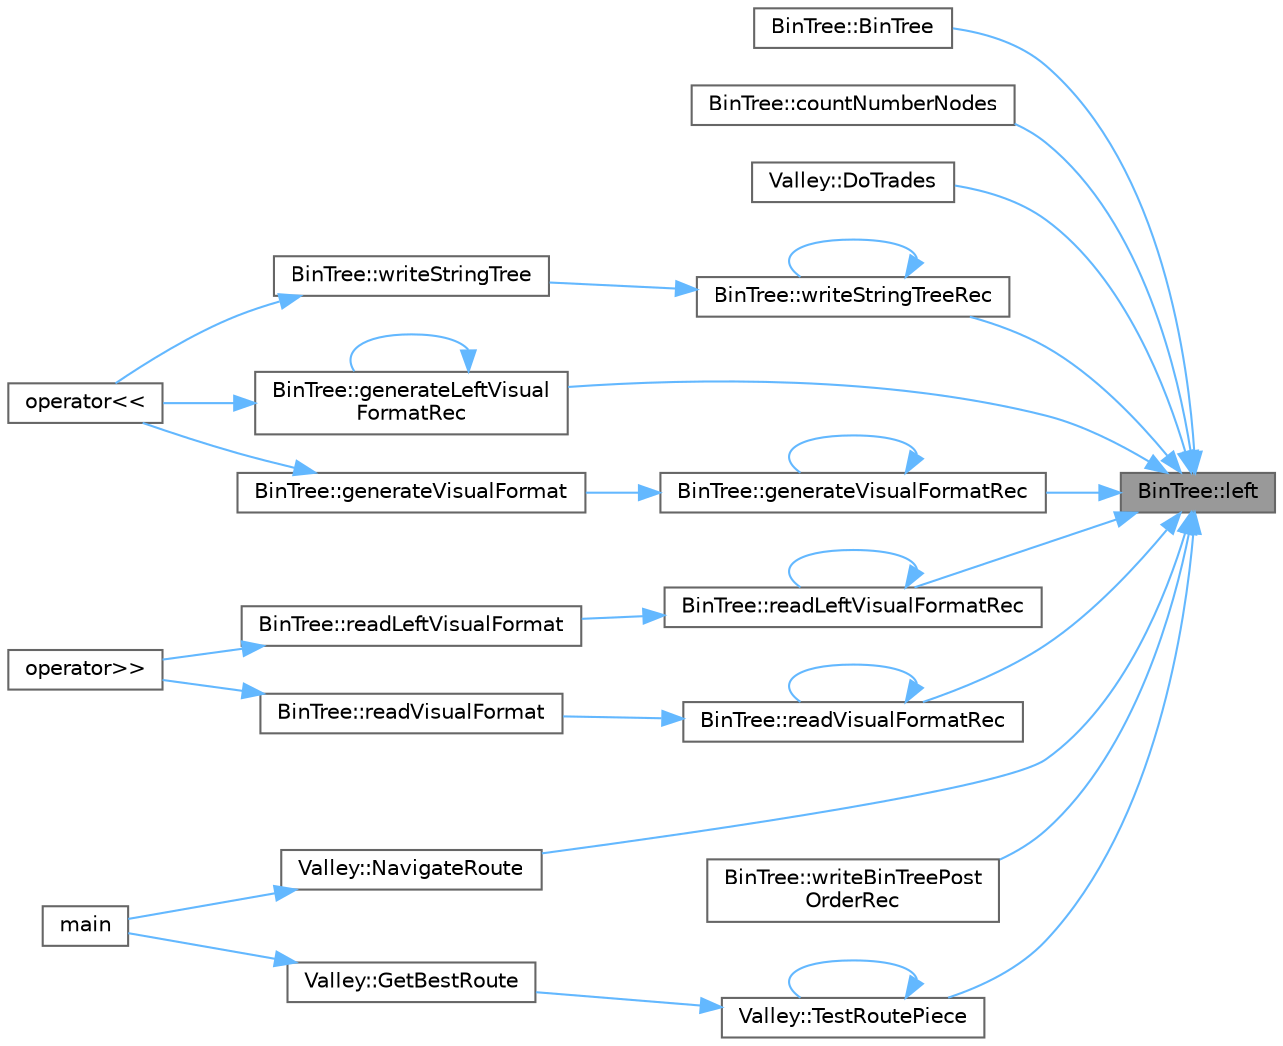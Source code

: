 digraph "BinTree::left"
{
 // LATEX_PDF_SIZE
  bgcolor="transparent";
  edge [fontname=Helvetica,fontsize=10,labelfontname=Helvetica,labelfontsize=10];
  node [fontname=Helvetica,fontsize=10,shape=box,height=0.2,width=0.4];
  rankdir="RL";
  Node1 [id="Node000001",label="BinTree::left",height=0.2,width=0.4,color="gray40", fillcolor="grey60", style="filled", fontcolor="black",tooltip=" "];
  Node1 -> Node2 [id="edge1_Node000001_Node000002",dir="back",color="steelblue1",style="solid",tooltip=" "];
  Node2 [id="Node000002",label="BinTree::BinTree",height=0.2,width=0.4,color="grey40", fillcolor="white", style="filled",URL="$classBinTree.html#adb7eeff76d08130c943b36af215eb521",tooltip=" "];
  Node1 -> Node3 [id="edge2_Node000001_Node000003",dir="back",color="steelblue1",style="solid",tooltip=" "];
  Node3 [id="Node000003",label="BinTree::countNumberNodes",height=0.2,width=0.4,color="grey40", fillcolor="white", style="filled",URL="$classBinTree.html#abd30276f96b0258d1caaeeb062fcfc15",tooltip=" "];
  Node1 -> Node4 [id="edge3_Node000001_Node000004",dir="back",color="steelblue1",style="solid",tooltip=" "];
  Node4 [id="Node000004",label="Valley::DoTrades",height=0.2,width=0.4,color="grey40", fillcolor="white", style="filled",URL="$classValley.html#a97bd06aed292614351b1db74566d0259",tooltip=" "];
  Node1 -> Node5 [id="edge4_Node000001_Node000005",dir="back",color="steelblue1",style="solid",tooltip=" "];
  Node5 [id="Node000005",label="BinTree::generateLeftVisual\lFormatRec",height=0.2,width=0.4,color="grey40", fillcolor="white", style="filled",URL="$classBinTree.html#a47ff2983a00ecfe83f6736c20e30e9e1",tooltip=" "];
  Node5 -> Node5 [id="edge5_Node000005_Node000005",dir="back",color="steelblue1",style="solid",tooltip=" "];
  Node5 -> Node6 [id="edge6_Node000005_Node000006",dir="back",color="steelblue1",style="solid",tooltip=" "];
  Node6 [id="Node000006",label="operator\<\<",height=0.2,width=0.4,color="grey40", fillcolor="white", style="filled",URL="$BinTree_8hh.html#aa932b6c9c89033250788dca605f35697",tooltip=" "];
  Node1 -> Node7 [id="edge7_Node000001_Node000007",dir="back",color="steelblue1",style="solid",tooltip=" "];
  Node7 [id="Node000007",label="BinTree::generateVisualFormatRec",height=0.2,width=0.4,color="grey40", fillcolor="white", style="filled",URL="$classBinTree.html#a440be9bcf7207523115c86a788742cd5",tooltip=" "];
  Node7 -> Node8 [id="edge8_Node000007_Node000008",dir="back",color="steelblue1",style="solid",tooltip=" "];
  Node8 [id="Node000008",label="BinTree::generateVisualFormat",height=0.2,width=0.4,color="grey40", fillcolor="white", style="filled",URL="$classBinTree.html#a44629eefed8c902265c8d0d5a7ac87f3",tooltip=" "];
  Node8 -> Node6 [id="edge9_Node000008_Node000006",dir="back",color="steelblue1",style="solid",tooltip=" "];
  Node7 -> Node7 [id="edge10_Node000007_Node000007",dir="back",color="steelblue1",style="solid",tooltip=" "];
  Node1 -> Node9 [id="edge11_Node000001_Node000009",dir="back",color="steelblue1",style="solid",tooltip=" "];
  Node9 [id="Node000009",label="Valley::NavigateRoute",height=0.2,width=0.4,color="grey40", fillcolor="white", style="filled",URL="$classValley.html#a2d27338b1463dfa8f30f5e1e1c4e9a89",tooltip=" "];
  Node9 -> Node10 [id="edge12_Node000009_Node000010",dir="back",color="steelblue1",style="solid",tooltip=" "];
  Node10 [id="Node000010",label="main",height=0.2,width=0.4,color="grey40", fillcolor="white", style="filled",URL="$program_8cc.html#ae66f6b31b5ad750f1fe042a706a4e3d4",tooltip="Entry point of the program."];
  Node1 -> Node11 [id="edge13_Node000001_Node000011",dir="back",color="steelblue1",style="solid",tooltip=" "];
  Node11 [id="Node000011",label="BinTree::readLeftVisualFormatRec",height=0.2,width=0.4,color="grey40", fillcolor="white", style="filled",URL="$classBinTree.html#aab931f3f821cd0fecfecbdbc0189b07f",tooltip=" "];
  Node11 -> Node12 [id="edge14_Node000011_Node000012",dir="back",color="steelblue1",style="solid",tooltip=" "];
  Node12 [id="Node000012",label="BinTree::readLeftVisualFormat",height=0.2,width=0.4,color="grey40", fillcolor="white", style="filled",URL="$classBinTree.html#a949d0e1e1dec894604163f0248189e6b",tooltip=" "];
  Node12 -> Node13 [id="edge15_Node000012_Node000013",dir="back",color="steelblue1",style="solid",tooltip=" "];
  Node13 [id="Node000013",label="operator\>\>",height=0.2,width=0.4,color="grey40", fillcolor="white", style="filled",URL="$BinTree_8hh.html#a65e9c70c68f0acb4b776c9083dc9c22e",tooltip=" "];
  Node11 -> Node11 [id="edge16_Node000011_Node000011",dir="back",color="steelblue1",style="solid",tooltip=" "];
  Node1 -> Node14 [id="edge17_Node000001_Node000014",dir="back",color="steelblue1",style="solid",tooltip=" "];
  Node14 [id="Node000014",label="BinTree::readVisualFormatRec",height=0.2,width=0.4,color="grey40", fillcolor="white", style="filled",URL="$classBinTree.html#af765235eab2cdfcfd0360f5406812d52",tooltip=" "];
  Node14 -> Node15 [id="edge18_Node000014_Node000015",dir="back",color="steelblue1",style="solid",tooltip=" "];
  Node15 [id="Node000015",label="BinTree::readVisualFormat",height=0.2,width=0.4,color="grey40", fillcolor="white", style="filled",URL="$classBinTree.html#a21f34fe28585657c492dbe24bc0197aa",tooltip=" "];
  Node15 -> Node13 [id="edge19_Node000015_Node000013",dir="back",color="steelblue1",style="solid",tooltip=" "];
  Node14 -> Node14 [id="edge20_Node000014_Node000014",dir="back",color="steelblue1",style="solid",tooltip=" "];
  Node1 -> Node16 [id="edge21_Node000001_Node000016",dir="back",color="steelblue1",style="solid",tooltip=" "];
  Node16 [id="Node000016",label="Valley::TestRoutePiece",height=0.2,width=0.4,color="grey40", fillcolor="white", style="filled",URL="$classValley.html#a15b78bc9bf20a95c9f733d28a5a50371",tooltip=" "];
  Node16 -> Node17 [id="edge22_Node000016_Node000017",dir="back",color="steelblue1",style="solid",tooltip=" "];
  Node17 [id="Node000017",label="Valley::GetBestRoute",height=0.2,width=0.4,color="grey40", fillcolor="white", style="filled",URL="$classValley.html#aa61921a453bfcab8a76822fb16553560",tooltip=" "];
  Node17 -> Node10 [id="edge23_Node000017_Node000010",dir="back",color="steelblue1",style="solid",tooltip=" "];
  Node16 -> Node16 [id="edge24_Node000016_Node000016",dir="back",color="steelblue1",style="solid",tooltip=" "];
  Node1 -> Node18 [id="edge25_Node000001_Node000018",dir="back",color="steelblue1",style="solid",tooltip=" "];
  Node18 [id="Node000018",label="BinTree::writeBinTreePost\lOrderRec",height=0.2,width=0.4,color="grey40", fillcolor="white", style="filled",URL="$classBinTree.html#ab5103d6f76699481b72ceff76fc2b529",tooltip=" "];
  Node1 -> Node19 [id="edge26_Node000001_Node000019",dir="back",color="steelblue1",style="solid",tooltip=" "];
  Node19 [id="Node000019",label="BinTree::writeStringTreeRec",height=0.2,width=0.4,color="grey40", fillcolor="white", style="filled",URL="$classBinTree.html#a70ab07c6a6ad3e2efbf4487ef2622255",tooltip=" "];
  Node19 -> Node20 [id="edge27_Node000019_Node000020",dir="back",color="steelblue1",style="solid",tooltip=" "];
  Node20 [id="Node000020",label="BinTree::writeStringTree",height=0.2,width=0.4,color="grey40", fillcolor="white", style="filled",URL="$classBinTree.html#afd5d8ddd4c97295539e9a8e9cb4a52c3",tooltip=" "];
  Node20 -> Node6 [id="edge28_Node000020_Node000006",dir="back",color="steelblue1",style="solid",tooltip=" "];
  Node19 -> Node19 [id="edge29_Node000019_Node000019",dir="back",color="steelblue1",style="solid",tooltip=" "];
}
